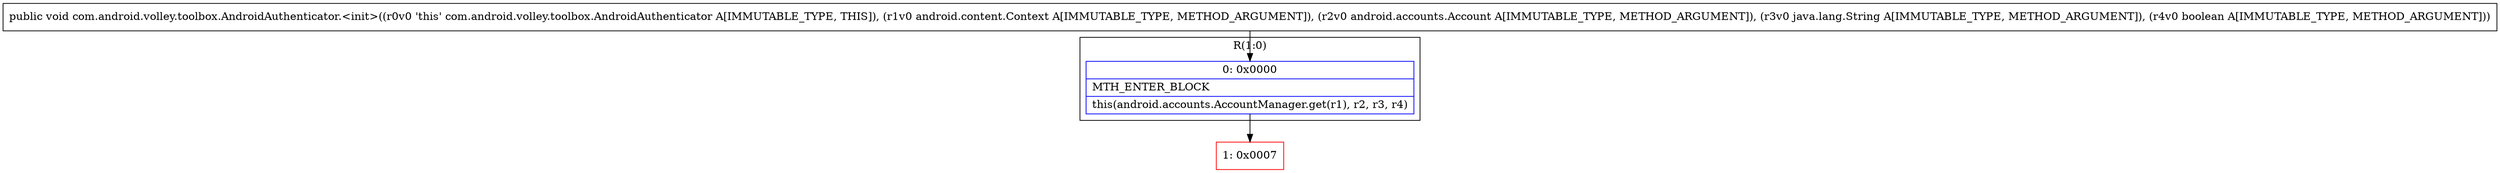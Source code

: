digraph "CFG forcom.android.volley.toolbox.AndroidAuthenticator.\<init\>(Landroid\/content\/Context;Landroid\/accounts\/Account;Ljava\/lang\/String;Z)V" {
subgraph cluster_Region_1433416887 {
label = "R(1:0)";
node [shape=record,color=blue];
Node_0 [shape=record,label="{0\:\ 0x0000|MTH_ENTER_BLOCK\l|this(android.accounts.AccountManager.get(r1), r2, r3, r4)\l}"];
}
Node_1 [shape=record,color=red,label="{1\:\ 0x0007}"];
MethodNode[shape=record,label="{public void com.android.volley.toolbox.AndroidAuthenticator.\<init\>((r0v0 'this' com.android.volley.toolbox.AndroidAuthenticator A[IMMUTABLE_TYPE, THIS]), (r1v0 android.content.Context A[IMMUTABLE_TYPE, METHOD_ARGUMENT]), (r2v0 android.accounts.Account A[IMMUTABLE_TYPE, METHOD_ARGUMENT]), (r3v0 java.lang.String A[IMMUTABLE_TYPE, METHOD_ARGUMENT]), (r4v0 boolean A[IMMUTABLE_TYPE, METHOD_ARGUMENT])) }"];
MethodNode -> Node_0;
Node_0 -> Node_1;
}

